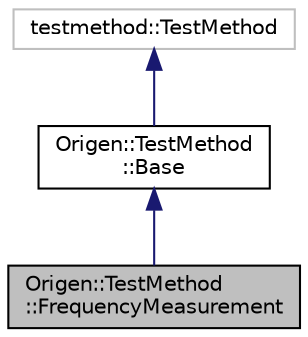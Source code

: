 digraph "Origen::TestMethod::FrequencyMeasurement"
{
  edge [fontname="Helvetica",fontsize="10",labelfontname="Helvetica",labelfontsize="10"];
  node [fontname="Helvetica",fontsize="10",shape=record];
  Node1 [label="Origen::TestMethod\l::FrequencyMeasurement",height=0.2,width=0.4,color="black", fillcolor="grey75", style="filled" fontcolor="black"];
  Node2 -> Node1 [dir="back",color="midnightblue",fontsize="10",style="solid",fontname="Helvetica"];
  Node2 [label="Origen::TestMethod\l::Base",height=0.2,width=0.4,color="black", fillcolor="white", style="filled",URL="$class_origen_1_1_test_method_1_1_base.html"];
  Node3 -> Node2 [dir="back",color="midnightblue",fontsize="10",style="solid",fontname="Helvetica"];
  Node3 [label="testmethod::TestMethod",height=0.2,width=0.4,color="grey75", fillcolor="white", style="filled"];
}
